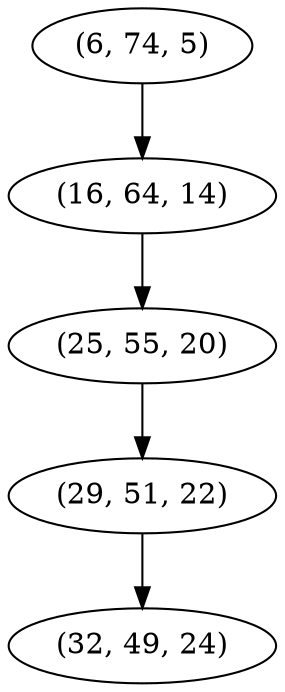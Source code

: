 digraph tree {
    "(6, 74, 5)";
    "(16, 64, 14)";
    "(25, 55, 20)";
    "(29, 51, 22)";
    "(32, 49, 24)";
    "(6, 74, 5)" -> "(16, 64, 14)";
    "(16, 64, 14)" -> "(25, 55, 20)";
    "(25, 55, 20)" -> "(29, 51, 22)";
    "(29, 51, 22)" -> "(32, 49, 24)";
}
